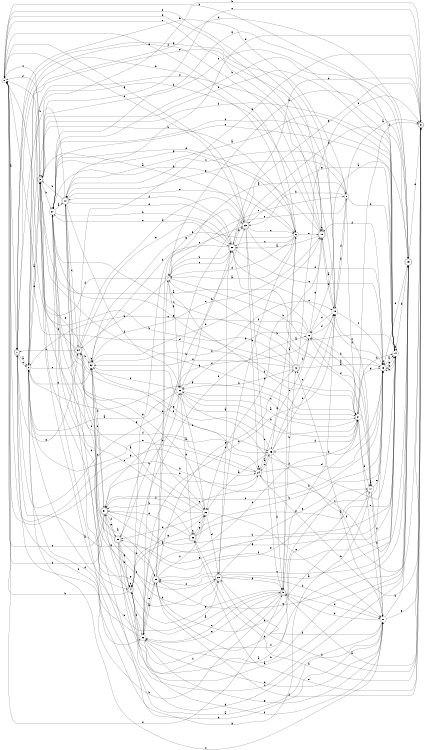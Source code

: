 digraph n29_10 {
__start0 [label="" shape="none"];

rankdir=LR;
size="8,5";

s0 [style="filled", color="black", fillcolor="white" shape="circle", label="0"];
s1 [style="rounded,filled", color="black", fillcolor="white" shape="doublecircle", label="1"];
s2 [style="filled", color="black", fillcolor="white" shape="circle", label="2"];
s3 [style="rounded,filled", color="black", fillcolor="white" shape="doublecircle", label="3"];
s4 [style="rounded,filled", color="black", fillcolor="white" shape="doublecircle", label="4"];
s5 [style="rounded,filled", color="black", fillcolor="white" shape="doublecircle", label="5"];
s6 [style="filled", color="black", fillcolor="white" shape="circle", label="6"];
s7 [style="filled", color="black", fillcolor="white" shape="circle", label="7"];
s8 [style="filled", color="black", fillcolor="white" shape="circle", label="8"];
s9 [style="rounded,filled", color="black", fillcolor="white" shape="doublecircle", label="9"];
s10 [style="rounded,filled", color="black", fillcolor="white" shape="doublecircle", label="10"];
s11 [style="filled", color="black", fillcolor="white" shape="circle", label="11"];
s12 [style="rounded,filled", color="black", fillcolor="white" shape="doublecircle", label="12"];
s13 [style="filled", color="black", fillcolor="white" shape="circle", label="13"];
s14 [style="filled", color="black", fillcolor="white" shape="circle", label="14"];
s15 [style="rounded,filled", color="black", fillcolor="white" shape="doublecircle", label="15"];
s16 [style="filled", color="black", fillcolor="white" shape="circle", label="16"];
s17 [style="filled", color="black", fillcolor="white" shape="circle", label="17"];
s18 [style="filled", color="black", fillcolor="white" shape="circle", label="18"];
s19 [style="rounded,filled", color="black", fillcolor="white" shape="doublecircle", label="19"];
s20 [style="rounded,filled", color="black", fillcolor="white" shape="doublecircle", label="20"];
s21 [style="filled", color="black", fillcolor="white" shape="circle", label="21"];
s22 [style="filled", color="black", fillcolor="white" shape="circle", label="22"];
s23 [style="rounded,filled", color="black", fillcolor="white" shape="doublecircle", label="23"];
s24 [style="filled", color="black", fillcolor="white" shape="circle", label="24"];
s25 [style="filled", color="black", fillcolor="white" shape="circle", label="25"];
s26 [style="filled", color="black", fillcolor="white" shape="circle", label="26"];
s27 [style="filled", color="black", fillcolor="white" shape="circle", label="27"];
s28 [style="rounded,filled", color="black", fillcolor="white" shape="doublecircle", label="28"];
s29 [style="rounded,filled", color="black", fillcolor="white" shape="doublecircle", label="29"];
s30 [style="filled", color="black", fillcolor="white" shape="circle", label="30"];
s31 [style="rounded,filled", color="black", fillcolor="white" shape="doublecircle", label="31"];
s32 [style="filled", color="black", fillcolor="white" shape="circle", label="32"];
s33 [style="rounded,filled", color="black", fillcolor="white" shape="doublecircle", label="33"];
s34 [style="rounded,filled", color="black", fillcolor="white" shape="doublecircle", label="34"];
s35 [style="rounded,filled", color="black", fillcolor="white" shape="doublecircle", label="35"];
s0 -> s1 [label="a"];
s0 -> s19 [label="b"];
s0 -> s3 [label="c"];
s0 -> s21 [label="d"];
s0 -> s6 [label="e"];
s0 -> s5 [label="f"];
s0 -> s24 [label="g"];
s0 -> s14 [label="h"];
s1 -> s2 [label="a"];
s1 -> s6 [label="b"];
s1 -> s2 [label="c"];
s1 -> s30 [label="d"];
s1 -> s34 [label="e"];
s1 -> s19 [label="f"];
s1 -> s13 [label="g"];
s1 -> s8 [label="h"];
s2 -> s3 [label="a"];
s2 -> s32 [label="b"];
s2 -> s34 [label="c"];
s2 -> s15 [label="d"];
s2 -> s3 [label="e"];
s2 -> s24 [label="f"];
s2 -> s21 [label="g"];
s2 -> s28 [label="h"];
s3 -> s4 [label="a"];
s3 -> s6 [label="b"];
s3 -> s14 [label="c"];
s3 -> s0 [label="d"];
s3 -> s14 [label="e"];
s3 -> s14 [label="f"];
s3 -> s21 [label="g"];
s3 -> s27 [label="h"];
s4 -> s5 [label="a"];
s4 -> s0 [label="b"];
s4 -> s4 [label="c"];
s4 -> s27 [label="d"];
s4 -> s16 [label="e"];
s4 -> s30 [label="f"];
s4 -> s23 [label="g"];
s4 -> s15 [label="h"];
s5 -> s6 [label="a"];
s5 -> s1 [label="b"];
s5 -> s30 [label="c"];
s5 -> s11 [label="d"];
s5 -> s30 [label="e"];
s5 -> s31 [label="f"];
s5 -> s4 [label="g"];
s5 -> s12 [label="h"];
s6 -> s7 [label="a"];
s6 -> s32 [label="b"];
s6 -> s20 [label="c"];
s6 -> s7 [label="d"];
s6 -> s19 [label="e"];
s6 -> s28 [label="f"];
s6 -> s27 [label="g"];
s6 -> s27 [label="h"];
s7 -> s8 [label="a"];
s7 -> s14 [label="b"];
s7 -> s20 [label="c"];
s7 -> s0 [label="d"];
s7 -> s8 [label="e"];
s7 -> s21 [label="f"];
s7 -> s22 [label="g"];
s7 -> s34 [label="h"];
s8 -> s9 [label="a"];
s8 -> s23 [label="b"];
s8 -> s10 [label="c"];
s8 -> s18 [label="d"];
s8 -> s22 [label="e"];
s8 -> s21 [label="f"];
s8 -> s10 [label="g"];
s8 -> s14 [label="h"];
s9 -> s5 [label="a"];
s9 -> s3 [label="b"];
s9 -> s3 [label="c"];
s9 -> s10 [label="d"];
s9 -> s35 [label="e"];
s9 -> s29 [label="f"];
s9 -> s20 [label="g"];
s9 -> s35 [label="h"];
s10 -> s11 [label="a"];
s10 -> s1 [label="b"];
s10 -> s34 [label="c"];
s10 -> s20 [label="d"];
s10 -> s6 [label="e"];
s10 -> s22 [label="f"];
s10 -> s26 [label="g"];
s10 -> s3 [label="h"];
s11 -> s12 [label="a"];
s11 -> s5 [label="b"];
s11 -> s2 [label="c"];
s11 -> s30 [label="d"];
s11 -> s9 [label="e"];
s11 -> s28 [label="f"];
s11 -> s10 [label="g"];
s11 -> s15 [label="h"];
s12 -> s13 [label="a"];
s12 -> s0 [label="b"];
s12 -> s27 [label="c"];
s12 -> s16 [label="d"];
s12 -> s9 [label="e"];
s12 -> s32 [label="f"];
s12 -> s27 [label="g"];
s12 -> s22 [label="h"];
s13 -> s14 [label="a"];
s13 -> s7 [label="b"];
s13 -> s20 [label="c"];
s13 -> s19 [label="d"];
s13 -> s31 [label="e"];
s13 -> s13 [label="f"];
s13 -> s14 [label="g"];
s13 -> s25 [label="h"];
s14 -> s10 [label="a"];
s14 -> s15 [label="b"];
s14 -> s29 [label="c"];
s14 -> s14 [label="d"];
s14 -> s13 [label="e"];
s14 -> s33 [label="f"];
s14 -> s23 [label="g"];
s14 -> s13 [label="h"];
s15 -> s16 [label="a"];
s15 -> s27 [label="b"];
s15 -> s24 [label="c"];
s15 -> s13 [label="d"];
s15 -> s9 [label="e"];
s15 -> s4 [label="f"];
s15 -> s29 [label="g"];
s15 -> s7 [label="h"];
s16 -> s3 [label="a"];
s16 -> s17 [label="b"];
s16 -> s2 [label="c"];
s16 -> s18 [label="d"];
s16 -> s25 [label="e"];
s16 -> s33 [label="f"];
s16 -> s19 [label="g"];
s16 -> s22 [label="h"];
s17 -> s17 [label="a"];
s17 -> s16 [label="b"];
s17 -> s18 [label="c"];
s17 -> s16 [label="d"];
s17 -> s13 [label="e"];
s17 -> s11 [label="f"];
s17 -> s32 [label="g"];
s17 -> s11 [label="h"];
s18 -> s19 [label="a"];
s18 -> s8 [label="b"];
s18 -> s13 [label="c"];
s18 -> s16 [label="d"];
s18 -> s2 [label="e"];
s18 -> s2 [label="f"];
s18 -> s1 [label="g"];
s18 -> s5 [label="h"];
s19 -> s20 [label="a"];
s19 -> s2 [label="b"];
s19 -> s19 [label="c"];
s19 -> s27 [label="d"];
s19 -> s0 [label="e"];
s19 -> s0 [label="f"];
s19 -> s26 [label="g"];
s19 -> s18 [label="h"];
s20 -> s21 [label="a"];
s20 -> s32 [label="b"];
s20 -> s13 [label="c"];
s20 -> s9 [label="d"];
s20 -> s27 [label="e"];
s20 -> s10 [label="f"];
s20 -> s23 [label="g"];
s20 -> s7 [label="h"];
s21 -> s22 [label="a"];
s21 -> s14 [label="b"];
s21 -> s30 [label="c"];
s21 -> s17 [label="d"];
s21 -> s11 [label="e"];
s21 -> s9 [label="f"];
s21 -> s13 [label="g"];
s21 -> s0 [label="h"];
s22 -> s2 [label="a"];
s22 -> s23 [label="b"];
s22 -> s21 [label="c"];
s22 -> s1 [label="d"];
s22 -> s34 [label="e"];
s22 -> s14 [label="f"];
s22 -> s35 [label="g"];
s22 -> s21 [label="h"];
s23 -> s3 [label="a"];
s23 -> s24 [label="b"];
s23 -> s6 [label="c"];
s23 -> s0 [label="d"];
s23 -> s5 [label="e"];
s23 -> s13 [label="f"];
s23 -> s0 [label="g"];
s23 -> s15 [label="h"];
s24 -> s25 [label="a"];
s24 -> s31 [label="b"];
s24 -> s24 [label="c"];
s24 -> s13 [label="d"];
s24 -> s2 [label="e"];
s24 -> s32 [label="f"];
s24 -> s6 [label="g"];
s24 -> s9 [label="h"];
s25 -> s26 [label="a"];
s25 -> s18 [label="b"];
s25 -> s24 [label="c"];
s25 -> s21 [label="d"];
s25 -> s18 [label="e"];
s25 -> s9 [label="f"];
s25 -> s34 [label="g"];
s25 -> s5 [label="h"];
s26 -> s27 [label="a"];
s26 -> s22 [label="b"];
s26 -> s3 [label="c"];
s26 -> s28 [label="d"];
s26 -> s11 [label="e"];
s26 -> s31 [label="f"];
s26 -> s4 [label="g"];
s26 -> s33 [label="h"];
s27 -> s10 [label="a"];
s27 -> s20 [label="b"];
s27 -> s14 [label="c"];
s27 -> s25 [label="d"];
s27 -> s14 [label="e"];
s27 -> s28 [label="f"];
s27 -> s15 [label="g"];
s27 -> s11 [label="h"];
s28 -> s14 [label="a"];
s28 -> s9 [label="b"];
s28 -> s20 [label="c"];
s28 -> s5 [label="d"];
s28 -> s13 [label="e"];
s28 -> s29 [label="f"];
s28 -> s3 [label="g"];
s28 -> s11 [label="h"];
s29 -> s30 [label="a"];
s29 -> s17 [label="b"];
s29 -> s23 [label="c"];
s29 -> s7 [label="d"];
s29 -> s13 [label="e"];
s29 -> s26 [label="f"];
s29 -> s12 [label="g"];
s29 -> s17 [label="h"];
s30 -> s17 [label="a"];
s30 -> s18 [label="b"];
s30 -> s24 [label="c"];
s30 -> s2 [label="d"];
s30 -> s29 [label="e"];
s30 -> s11 [label="f"];
s30 -> s11 [label="g"];
s30 -> s20 [label="h"];
s31 -> s25 [label="a"];
s31 -> s14 [label="b"];
s31 -> s0 [label="c"];
s31 -> s0 [label="d"];
s31 -> s32 [label="e"];
s31 -> s33 [label="f"];
s31 -> s14 [label="g"];
s31 -> s28 [label="h"];
s32 -> s21 [label="a"];
s32 -> s32 [label="b"];
s32 -> s19 [label="c"];
s32 -> s31 [label="d"];
s32 -> s3 [label="e"];
s32 -> s18 [label="f"];
s32 -> s4 [label="g"];
s32 -> s19 [label="h"];
s33 -> s15 [label="a"];
s33 -> s4 [label="b"];
s33 -> s15 [label="c"];
s33 -> s29 [label="d"];
s33 -> s31 [label="e"];
s33 -> s10 [label="f"];
s33 -> s4 [label="g"];
s33 -> s22 [label="h"];
s34 -> s29 [label="a"];
s34 -> s32 [label="b"];
s34 -> s1 [label="c"];
s34 -> s23 [label="d"];
s34 -> s20 [label="e"];
s34 -> s3 [label="f"];
s34 -> s26 [label="g"];
s34 -> s9 [label="h"];
s35 -> s4 [label="a"];
s35 -> s31 [label="b"];
s35 -> s35 [label="c"];
s35 -> s31 [label="d"];
s35 -> s26 [label="e"];
s35 -> s14 [label="f"];
s35 -> s26 [label="g"];
s35 -> s13 [label="h"];

}